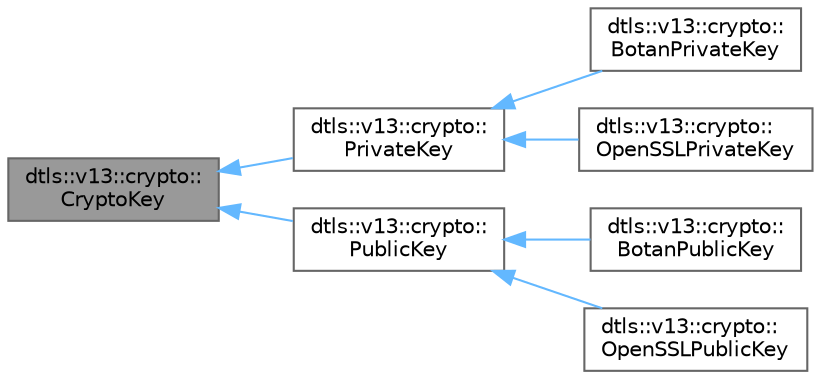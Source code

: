 digraph "dtls::v13::crypto::CryptoKey"
{
 // LATEX_PDF_SIZE
  bgcolor="transparent";
  edge [fontname=Helvetica,fontsize=10,labelfontname=Helvetica,labelfontsize=10];
  node [fontname=Helvetica,fontsize=10,shape=box,height=0.2,width=0.4];
  rankdir="LR";
  Node1 [id="Node000001",label="dtls::v13::crypto::\lCryptoKey",height=0.2,width=0.4,color="gray40", fillcolor="grey60", style="filled", fontcolor="black",tooltip=" "];
  Node1 -> Node2 [id="edge1_Node000001_Node000002",dir="back",color="steelblue1",style="solid",tooltip=" "];
  Node2 [id="Node000002",label="dtls::v13::crypto::\lPrivateKey",height=0.2,width=0.4,color="gray40", fillcolor="white", style="filled",URL="$classdtls_1_1v13_1_1crypto_1_1PrivateKey.html",tooltip=" "];
  Node2 -> Node3 [id="edge2_Node000002_Node000003",dir="back",color="steelblue1",style="solid",tooltip=" "];
  Node3 [id="Node000003",label="dtls::v13::crypto::\lBotanPrivateKey",height=0.2,width=0.4,color="gray40", fillcolor="white", style="filled",URL="$classdtls_1_1v13_1_1crypto_1_1BotanPrivateKey.html",tooltip="Botan private key implementation."];
  Node2 -> Node4 [id="edge3_Node000002_Node000004",dir="back",color="steelblue1",style="solid",tooltip=" "];
  Node4 [id="Node000004",label="dtls::v13::crypto::\lOpenSSLPrivateKey",height=0.2,width=0.4,color="gray40", fillcolor="white", style="filled",URL="$classdtls_1_1v13_1_1crypto_1_1OpenSSLPrivateKey.html",tooltip="OpenSSL private key implementation."];
  Node1 -> Node5 [id="edge4_Node000001_Node000005",dir="back",color="steelblue1",style="solid",tooltip=" "];
  Node5 [id="Node000005",label="dtls::v13::crypto::\lPublicKey",height=0.2,width=0.4,color="gray40", fillcolor="white", style="filled",URL="$classdtls_1_1v13_1_1crypto_1_1PublicKey.html",tooltip=" "];
  Node5 -> Node6 [id="edge5_Node000005_Node000006",dir="back",color="steelblue1",style="solid",tooltip=" "];
  Node6 [id="Node000006",label="dtls::v13::crypto::\lBotanPublicKey",height=0.2,width=0.4,color="gray40", fillcolor="white", style="filled",URL="$classdtls_1_1v13_1_1crypto_1_1BotanPublicKey.html",tooltip="Botan public key implementation"];
  Node5 -> Node7 [id="edge6_Node000005_Node000007",dir="back",color="steelblue1",style="solid",tooltip=" "];
  Node7 [id="Node000007",label="dtls::v13::crypto::\lOpenSSLPublicKey",height=0.2,width=0.4,color="gray40", fillcolor="white", style="filled",URL="$classdtls_1_1v13_1_1crypto_1_1OpenSSLPublicKey.html",tooltip="OpenSSL public key implementation"];
}
